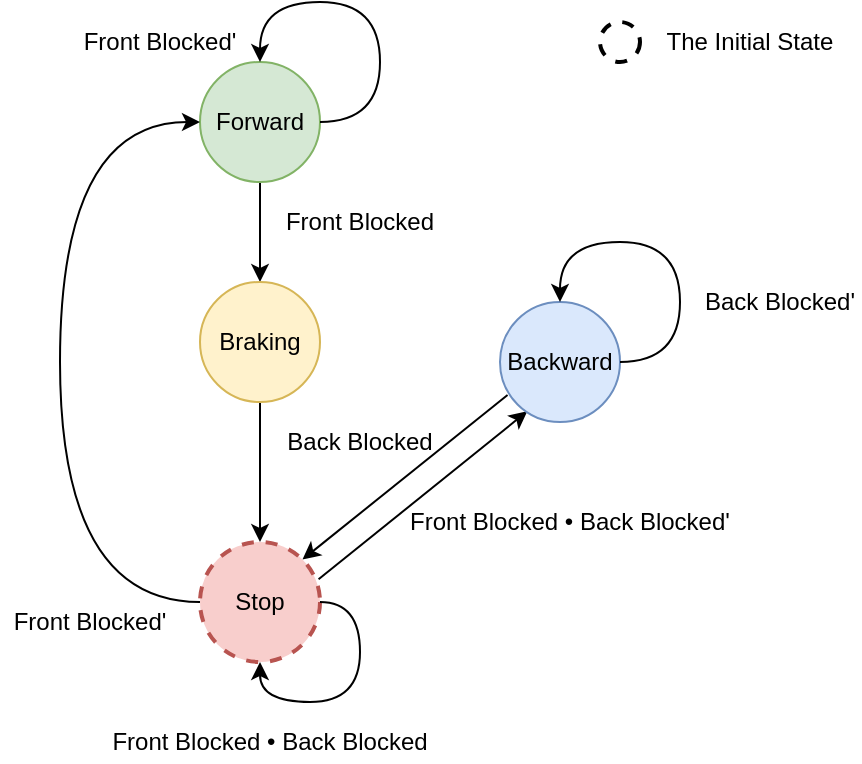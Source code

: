 <mxfile version="13.7.3" type="device"><diagram id="Ue1rnFbauUMxVNU8p5fV" name="Page-1"><mxGraphModel dx="1591" dy="905" grid="1" gridSize="10" guides="1" tooltips="1" connect="1" arrows="1" fold="1" page="1" pageScale="1" pageWidth="850" pageHeight="1100" math="0" shadow="0"><root><mxCell id="0"/><mxCell id="1" parent="0"/><mxCell id="gdyHEzMz8uFAoOBEIhJm-5" style="edgeStyle=orthogonalEdgeStyle;rounded=0;orthogonalLoop=1;jettySize=auto;html=1;exitX=0.5;exitY=1;exitDx=0;exitDy=0;entryX=0.5;entryY=0;entryDx=0;entryDy=0;" parent="1" source="gdyHEzMz8uFAoOBEIhJm-1" target="gdyHEzMz8uFAoOBEIhJm-4" edge="1"><mxGeometry relative="1" as="geometry"/></mxCell><mxCell id="gdyHEzMz8uFAoOBEIhJm-1" value="Forward" style="ellipse;whiteSpace=wrap;html=1;aspect=fixed;fillColor=#d5e8d4;strokeColor=#82b366;" parent="1" vertex="1"><mxGeometry x="170" y="170" width="60" height="60" as="geometry"/></mxCell><mxCell id="gdyHEzMz8uFAoOBEIhJm-9" style="rounded=0;orthogonalLoop=1;jettySize=auto;html=1;entryX=0.988;entryY=0.311;entryDx=0;entryDy=0;entryPerimeter=0;exitX=0.227;exitY=0.911;exitDx=0;exitDy=0;exitPerimeter=0;startArrow=classic;startFill=1;endArrow=none;endFill=0;" parent="1" source="gdyHEzMz8uFAoOBEIhJm-2" target="gdyHEzMz8uFAoOBEIhJm-3" edge="1"><mxGeometry relative="1" as="geometry"/></mxCell><mxCell id="gdyHEzMz8uFAoOBEIhJm-2" value="Backward" style="ellipse;whiteSpace=wrap;html=1;aspect=fixed;fillColor=#dae8fc;strokeColor=#6c8ebf;" parent="1" vertex="1"><mxGeometry x="320" y="290" width="60" height="60" as="geometry"/></mxCell><mxCell id="gdyHEzMz8uFAoOBEIhJm-7" style="edgeStyle=orthogonalEdgeStyle;rounded=0;orthogonalLoop=1;jettySize=auto;html=1;exitX=0;exitY=0.5;exitDx=0;exitDy=0;entryX=0;entryY=0.5;entryDx=0;entryDy=0;curved=1;" parent="1" source="gdyHEzMz8uFAoOBEIhJm-3" target="gdyHEzMz8uFAoOBEIhJm-1" edge="1"><mxGeometry relative="1" as="geometry"><Array as="points"><mxPoint x="100" y="440"/><mxPoint x="100" y="200"/></Array></mxGeometry></mxCell><mxCell id="gdyHEzMz8uFAoOBEIhJm-8" style="rounded=0;orthogonalLoop=1;jettySize=auto;html=1;exitX=1;exitY=0;exitDx=0;exitDy=0;entryX=0.063;entryY=0.775;entryDx=0;entryDy=0;entryPerimeter=0;endArrow=none;endFill=0;startArrow=classic;startFill=1;" parent="1" source="gdyHEzMz8uFAoOBEIhJm-3" target="gdyHEzMz8uFAoOBEIhJm-2" edge="1"><mxGeometry relative="1" as="geometry"/></mxCell><mxCell id="gdyHEzMz8uFAoOBEIhJm-3" value="Stop" style="ellipse;whiteSpace=wrap;html=1;aspect=fixed;fillColor=#f8cecc;strokeColor=#b85450;dashed=1;strokeWidth=2;" parent="1" vertex="1"><mxGeometry x="170" y="410" width="60" height="60" as="geometry"/></mxCell><mxCell id="gdyHEzMz8uFAoOBEIhJm-6" style="edgeStyle=orthogonalEdgeStyle;rounded=0;orthogonalLoop=1;jettySize=auto;html=1;exitX=0.5;exitY=1;exitDx=0;exitDy=0;entryX=0.5;entryY=0;entryDx=0;entryDy=0;" parent="1" source="gdyHEzMz8uFAoOBEIhJm-4" target="gdyHEzMz8uFAoOBEIhJm-3" edge="1"><mxGeometry relative="1" as="geometry"/></mxCell><mxCell id="gdyHEzMz8uFAoOBEIhJm-4" value="Braking" style="ellipse;whiteSpace=wrap;html=1;aspect=fixed;fillColor=#fff2cc;strokeColor=#d6b656;" parent="1" vertex="1"><mxGeometry x="170" y="280" width="60" height="60" as="geometry"/></mxCell><mxCell id="gdyHEzMz8uFAoOBEIhJm-10" style="edgeStyle=orthogonalEdgeStyle;curved=1;rounded=0;orthogonalLoop=1;jettySize=auto;html=1;exitX=1;exitY=0.5;exitDx=0;exitDy=0;entryX=0.5;entryY=0;entryDx=0;entryDy=0;" parent="1" source="gdyHEzMz8uFAoOBEIhJm-1" target="gdyHEzMz8uFAoOBEIhJm-1" edge="1"><mxGeometry relative="1" as="geometry"><Array as="points"><mxPoint x="260" y="200"/><mxPoint x="260" y="140"/><mxPoint x="200" y="140"/></Array></mxGeometry></mxCell><mxCell id="gdyHEzMz8uFAoOBEIhJm-13" style="edgeStyle=orthogonalEdgeStyle;rounded=0;orthogonalLoop=1;jettySize=auto;html=1;exitX=1;exitY=0.5;exitDx=0;exitDy=0;entryX=0.5;entryY=0;entryDx=0;entryDy=0;elbow=vertical;curved=1;" parent="1" source="gdyHEzMz8uFAoOBEIhJm-2" target="gdyHEzMz8uFAoOBEIhJm-2" edge="1"><mxGeometry relative="1" as="geometry"><Array as="points"><mxPoint x="410" y="320"/><mxPoint x="410" y="260"/><mxPoint x="350" y="260"/></Array></mxGeometry></mxCell><mxCell id="gdyHEzMz8uFAoOBEIhJm-14" style="edgeStyle=orthogonalEdgeStyle;curved=1;rounded=0;orthogonalLoop=1;jettySize=auto;html=1;exitX=1;exitY=0.5;exitDx=0;exitDy=0;entryX=0.5;entryY=1;entryDx=0;entryDy=0;" parent="1" source="gdyHEzMz8uFAoOBEIhJm-3" target="gdyHEzMz8uFAoOBEIhJm-3" edge="1"><mxGeometry relative="1" as="geometry"/></mxCell><mxCell id="gdyHEzMz8uFAoOBEIhJm-15" value="Front Blocked" style="text;html=1;strokeColor=none;fillColor=none;align=center;verticalAlign=middle;whiteSpace=wrap;rounded=0;" parent="1" vertex="1"><mxGeometry x="210" y="240" width="80" height="20" as="geometry"/></mxCell><mxCell id="gdyHEzMz8uFAoOBEIhJm-16" value="Front Blocked'" style="text;html=1;strokeColor=none;fillColor=none;align=center;verticalAlign=middle;whiteSpace=wrap;rounded=0;" parent="1" vertex="1"><mxGeometry x="110" y="150" width="80" height="20" as="geometry"/></mxCell><mxCell id="gdyHEzMz8uFAoOBEIhJm-17" value="Front Blocked'" style="text;html=1;strokeColor=none;fillColor=none;align=center;verticalAlign=middle;whiteSpace=wrap;rounded=0;" parent="1" vertex="1"><mxGeometry x="70" y="440" width="90" height="20" as="geometry"/></mxCell><mxCell id="gdyHEzMz8uFAoOBEIhJm-18" value="Front Blocked • Back Blocked" style="text;html=1;strokeColor=none;fillColor=none;align=center;verticalAlign=middle;whiteSpace=wrap;rounded=0;" parent="1" vertex="1"><mxGeometry x="120" y="500" width="170" height="20" as="geometry"/></mxCell><mxCell id="gdyHEzMz8uFAoOBEIhJm-19" value="Back Blocked'" style="text;html=1;strokeColor=none;fillColor=none;align=center;verticalAlign=middle;whiteSpace=wrap;rounded=0;" parent="1" vertex="1"><mxGeometry x="420" y="280" width="80" height="20" as="geometry"/></mxCell><mxCell id="gdyHEzMz8uFAoOBEIhJm-20" value="Front Blocked • Back Blocked'" style="text;html=1;strokeColor=none;fillColor=none;align=center;verticalAlign=middle;whiteSpace=wrap;rounded=0;" parent="1" vertex="1"><mxGeometry x="270" y="390" width="170" height="20" as="geometry"/></mxCell><mxCell id="gdyHEzMz8uFAoOBEIhJm-21" value="Back Blocked" style="text;html=1;strokeColor=none;fillColor=none;align=center;verticalAlign=middle;whiteSpace=wrap;rounded=0;" parent="1" vertex="1"><mxGeometry x="210" y="350" width="80" height="20" as="geometry"/></mxCell><mxCell id="mGhX4gobE3vwcxe-XI_2-1" value="" style="ellipse;whiteSpace=wrap;html=1;aspect=fixed;dashed=1;strokeWidth=2;" vertex="1" parent="1"><mxGeometry x="370" y="150" width="20" height="20" as="geometry"/></mxCell><mxCell id="mGhX4gobE3vwcxe-XI_2-2" value="The Initial State" style="text;html=1;strokeColor=none;fillColor=none;align=center;verticalAlign=middle;whiteSpace=wrap;rounded=0;dashed=1;" vertex="1" parent="1"><mxGeometry x="390" y="150" width="110" height="20" as="geometry"/></mxCell></root></mxGraphModel></diagram></mxfile>